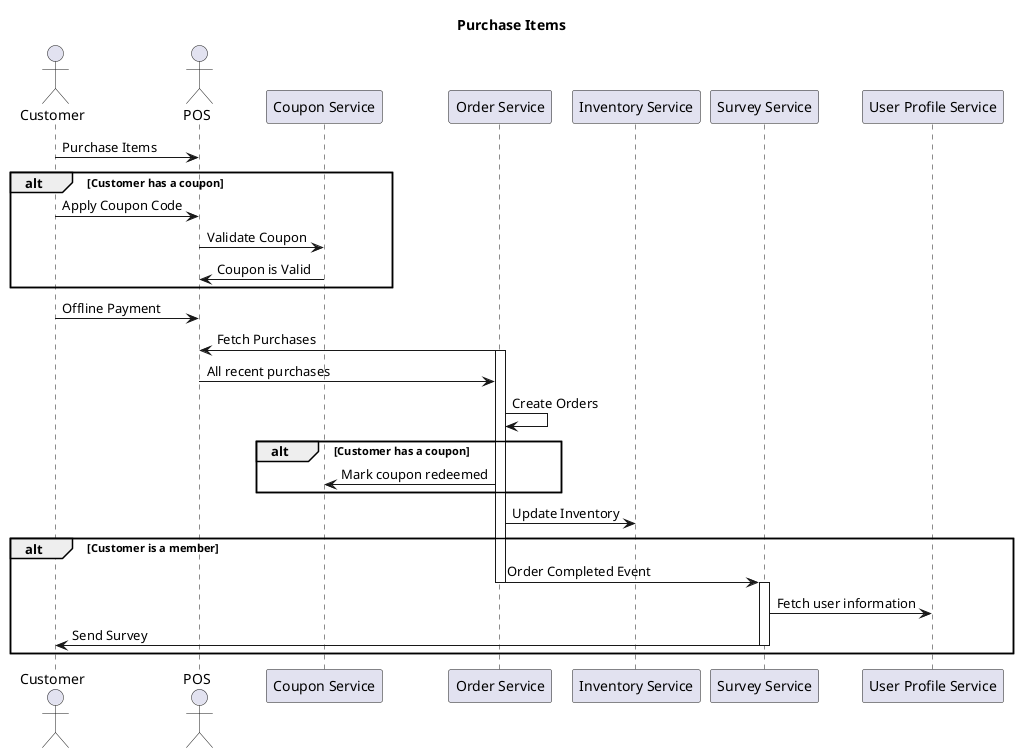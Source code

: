@startuml
title Purchase Items
actor Customer as Cu
actor POS

participant "Coupon Service" as Co
participant "Order Service" as O
participant "Inventory Service" as I
participant "Survey Service" as S
participant "User Profile Service" as U

Cu -> POS: Purchase Items
alt Customer has a coupon
  Cu -> POS: Apply Coupon Code
  POS -> Co: Validate Coupon
  Co -> POS: Coupon is Valid
end
Cu -> POS: Offline Payment

O -> POS: Fetch Purchases
activate O
POS -> O: All recent purchases
O -> O: Create Orders
alt Customer has a coupon
  O -> Co: Mark coupon redeemed
end
 O -> I: Update Inventory

alt Customer is a member
 O -> S: Order Completed Event
deactivate O
  activate S
   S -> U: Fetch user information
   S -> Cu: Send Survey
  deactivate S
 end
@enduml
